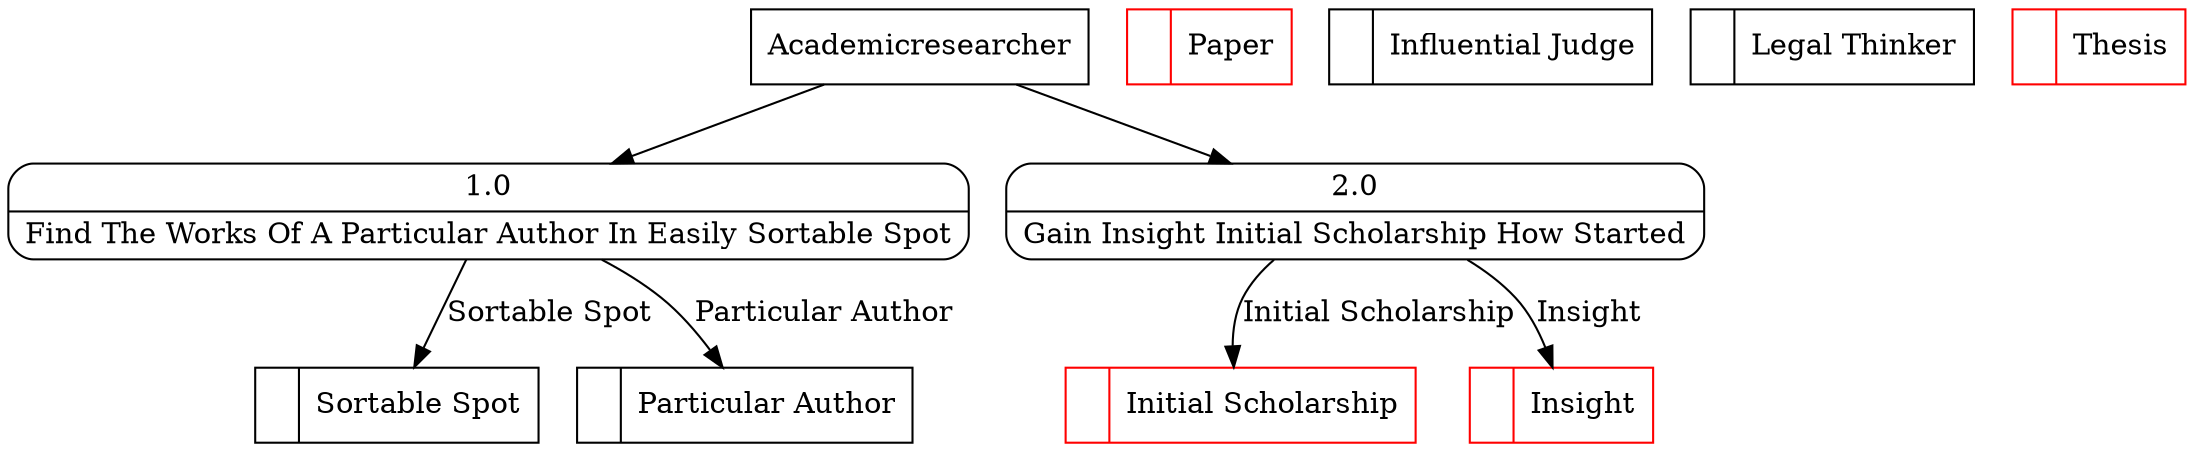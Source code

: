 digraph dfd2{ 
node[shape=record]
200 [label="<f0>  |<f1> Sortable Spot " ];
201 [label="<f0>  |<f1> Particular Author " ];
202 [label="<f0>  |<f1> Paper " color=red];
203 [label="<f0>  |<f1> Influential Judge " ];
204 [label="<f0>  |<f1> Legal Thinker " ];
205 [label="<f0>  |<f1> Initial Scholarship " color=red];
206 [label="<f0>  |<f1> Insight " color=red];
207 [label="<f0>  |<f1> Thesis " color=red];
208 [label="Academicresearcher" shape=box];
209 [label="{<f0> 1.0|<f1> Find The Works Of A Particular Author In Easily Sortable Spot }" shape=Mrecord];
210 [label="{<f0> 2.0|<f1> Gain Insight Initial Scholarship How Started }" shape=Mrecord];
208 -> 209
208 -> 210
209 -> 201 [label="Particular Author"]
209 -> 200 [label="Sortable Spot"]
210 -> 206 [label="Insight"]
210 -> 205 [label="Initial Scholarship"]
}